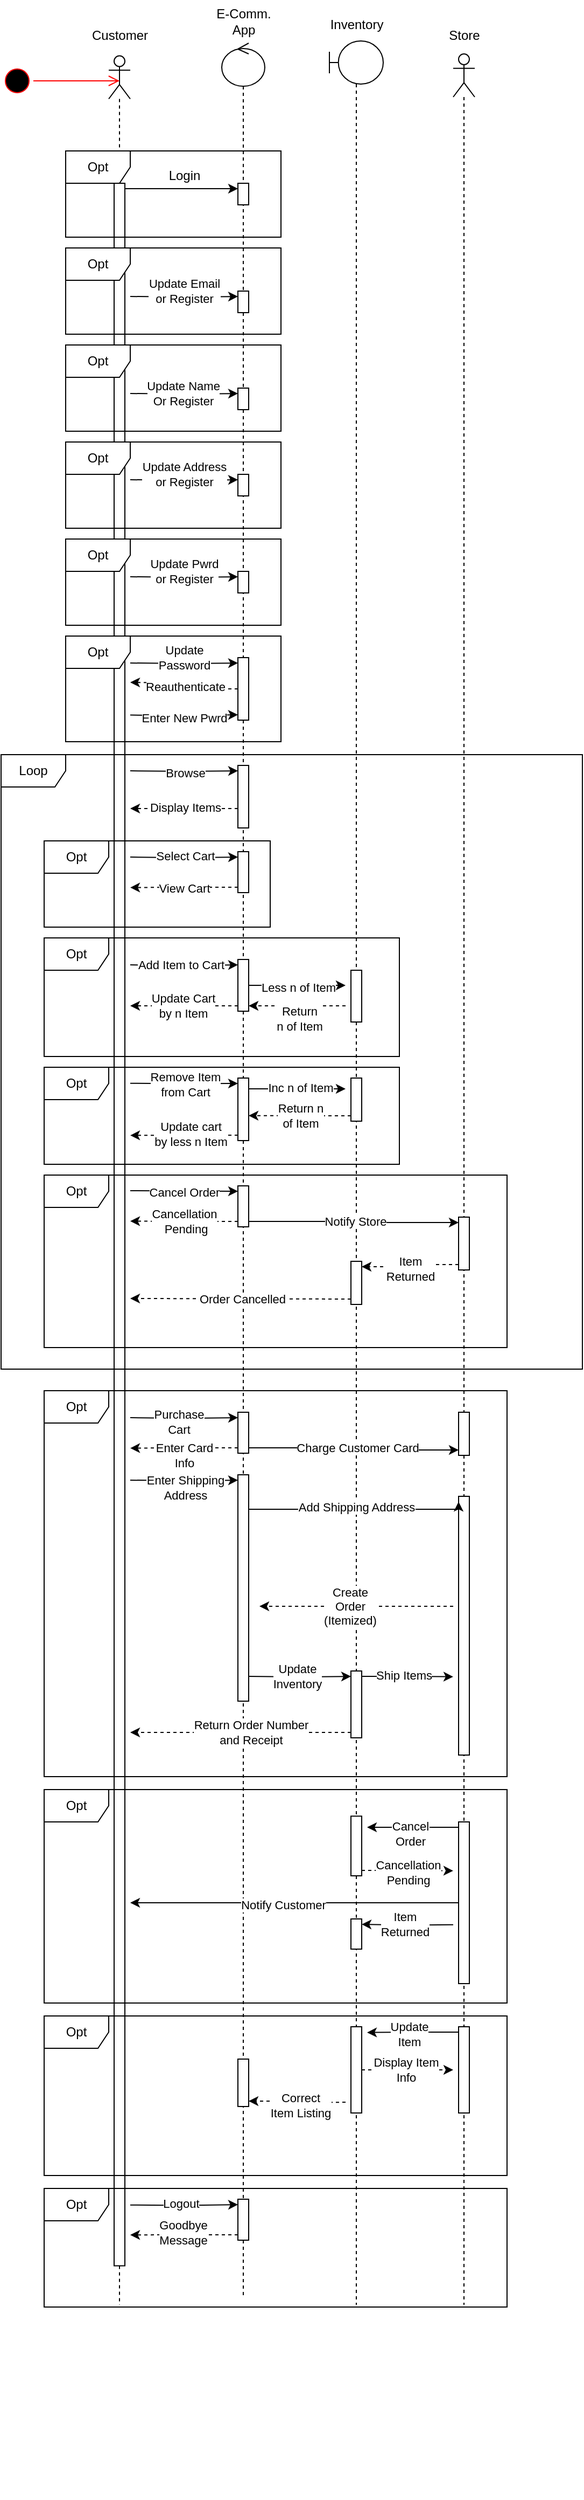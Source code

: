 <mxfile version="22.0.3" type="device">
  <diagram name="Page-1" id="2YBvvXClWsGukQMizWep">
    <mxGraphModel dx="524" dy="928" grid="1" gridSize="10" guides="1" tooltips="1" connect="1" arrows="1" fold="1" page="1" pageScale="1" pageWidth="850" pageHeight="1100" math="0" shadow="0">
      <root>
        <mxCell id="0" />
        <mxCell id="1" parent="0" />
        <mxCell id="FjPrrVGgqDNaSf-90CBb-11" value="" style="group" vertex="1" connectable="0" parent="1">
          <mxGeometry x="210" y="10" width="80" height="2310" as="geometry" />
        </mxCell>
        <mxCell id="FjPrrVGgqDNaSf-90CBb-9" value="" style="shape=umlLifeline;perimeter=lifelinePerimeter;whiteSpace=wrap;html=1;container=1;dropTarget=0;collapsible=0;recursiveResize=0;outlineConnect=0;portConstraint=eastwest;newEdgeStyle={&quot;curved&quot;:0,&quot;rounded&quot;:0};participant=umlControl;" vertex="1" parent="FjPrrVGgqDNaSf-90CBb-11">
          <mxGeometry x="15" y="40" width="40" height="2090" as="geometry" />
        </mxCell>
        <mxCell id="FjPrrVGgqDNaSf-90CBb-10" value="E-Comm.&lt;br&gt;App" style="text;html=1;align=center;verticalAlign=middle;resizable=0;points=[];autosize=1;strokeColor=none;fillColor=none;" vertex="1" parent="FjPrrVGgqDNaSf-90CBb-11">
          <mxGeometry width="70" height="40" as="geometry" />
        </mxCell>
        <mxCell id="FjPrrVGgqDNaSf-90CBb-31" value="" style="html=1;points=[[0,0,0,0,5],[0,1,0,0,-5],[1,0,0,0,5],[1,1,0,0,-5]];perimeter=orthogonalPerimeter;outlineConnect=0;targetShapes=umlLifeline;portConstraint=eastwest;newEdgeStyle={&quot;curved&quot;:0,&quot;rounded&quot;:0};" vertex="1" parent="FjPrrVGgqDNaSf-90CBb-11">
          <mxGeometry x="30" y="170" width="10" height="20" as="geometry" />
        </mxCell>
        <mxCell id="FjPrrVGgqDNaSf-90CBb-35" style="edgeStyle=orthogonalEdgeStyle;rounded=0;orthogonalLoop=1;jettySize=auto;html=1;curved=0;entryX=0;entryY=0;entryDx=0;entryDy=5;entryPerimeter=0;" edge="1" parent="FjPrrVGgqDNaSf-90CBb-11" target="FjPrrVGgqDNaSf-90CBb-33">
          <mxGeometry relative="1" as="geometry">
            <mxPoint x="-70" y="275" as="sourcePoint" />
          </mxGeometry>
        </mxCell>
        <mxCell id="FjPrrVGgqDNaSf-90CBb-36" value="Update Email &lt;br&gt;or Register" style="edgeLabel;html=1;align=center;verticalAlign=middle;resizable=0;points=[];" vertex="1" connectable="0" parent="FjPrrVGgqDNaSf-90CBb-35">
          <mxGeometry x="0.085" relative="1" as="geometry">
            <mxPoint x="-4" y="-5" as="offset" />
          </mxGeometry>
        </mxCell>
        <mxCell id="FjPrrVGgqDNaSf-90CBb-12" value="" style="group;strokeColor=none;" vertex="1" connectable="0" parent="1">
          <mxGeometry x="90" y="28" width="470" height="2300" as="geometry" />
        </mxCell>
        <mxCell id="FjPrrVGgqDNaSf-90CBb-7" value="" style="shape=umlLifeline;perimeter=lifelinePerimeter;whiteSpace=wrap;html=1;container=1;dropTarget=0;collapsible=0;recursiveResize=0;outlineConnect=0;portConstraint=eastwest;newEdgeStyle={&quot;curved&quot;:0,&quot;rounded&quot;:0};participant=umlActor;" vertex="1" parent="FjPrrVGgqDNaSf-90CBb-12">
          <mxGeometry x="30" y="33.75" width="20" height="2086.25" as="geometry" />
        </mxCell>
        <mxCell id="FjPrrVGgqDNaSf-90CBb-29" value="" style="html=1;points=[[0,0,0,0,5],[0,1,0,0,-5],[1,0,0,0,5],[1,1,0,0,-5]];perimeter=orthogonalPerimeter;outlineConnect=0;targetShapes=umlLifeline;portConstraint=eastwest;newEdgeStyle={&quot;curved&quot;:0,&quot;rounded&quot;:0};" vertex="1" parent="FjPrrVGgqDNaSf-90CBb-7">
          <mxGeometry x="5" y="118.25" width="10" height="1931.75" as="geometry" />
        </mxCell>
        <mxCell id="FjPrrVGgqDNaSf-90CBb-8" value="Customer" style="text;html=1;align=center;verticalAlign=middle;resizable=0;points=[];autosize=1;strokeColor=none;fillColor=none;" vertex="1" parent="FjPrrVGgqDNaSf-90CBb-12">
          <mxGeometry width="80" height="30" as="geometry" />
        </mxCell>
        <mxCell id="FjPrrVGgqDNaSf-90CBb-34" value="Opt" style="shape=umlFrame;whiteSpace=wrap;html=1;pointerEvents=0;" vertex="1" parent="FjPrrVGgqDNaSf-90CBb-12">
          <mxGeometry x="-10" y="212" width="200" height="80" as="geometry" />
        </mxCell>
        <mxCell id="FjPrrVGgqDNaSf-90CBb-33" value="" style="html=1;points=[[0,0,0,0,5],[0,1,0,0,-5],[1,0,0,0,5],[1,1,0,0,-5]];perimeter=orthogonalPerimeter;outlineConnect=0;targetShapes=umlLifeline;portConstraint=eastwest;newEdgeStyle={&quot;curved&quot;:0,&quot;rounded&quot;:0};" vertex="1" parent="FjPrrVGgqDNaSf-90CBb-12">
          <mxGeometry x="150" y="252" width="10" height="20" as="geometry" />
        </mxCell>
        <mxCell id="FjPrrVGgqDNaSf-90CBb-40" value="Opt" style="shape=umlFrame;whiteSpace=wrap;html=1;pointerEvents=0;" vertex="1" parent="FjPrrVGgqDNaSf-90CBb-12">
          <mxGeometry x="-10" y="302" width="200" height="80" as="geometry" />
        </mxCell>
        <mxCell id="FjPrrVGgqDNaSf-90CBb-44" style="edgeStyle=orthogonalEdgeStyle;rounded=0;orthogonalLoop=1;jettySize=auto;html=1;curved=0;exitX=0;exitY=0;exitDx=0;exitDy=5;exitPerimeter=0;entryX=0;entryY=0;entryDx=0;entryDy=5;entryPerimeter=0;" edge="1" parent="FjPrrVGgqDNaSf-90CBb-12" target="FjPrrVGgqDNaSf-90CBb-41">
          <mxGeometry relative="1" as="geometry">
            <mxPoint x="50" y="347" as="sourcePoint" />
          </mxGeometry>
        </mxCell>
        <mxCell id="FjPrrVGgqDNaSf-90CBb-45" value="Update Name&lt;br&gt;Or Register" style="edgeLabel;html=1;align=center;verticalAlign=middle;resizable=0;points=[];" vertex="1" connectable="0" parent="FjPrrVGgqDNaSf-90CBb-44">
          <mxGeometry x="-0.038" y="1" relative="1" as="geometry">
            <mxPoint as="offset" />
          </mxGeometry>
        </mxCell>
        <mxCell id="FjPrrVGgqDNaSf-90CBb-41" value="" style="html=1;points=[[0,0,0,0,5],[0,1,0,0,-5],[1,0,0,0,5],[1,1,0,0,-5]];perimeter=orthogonalPerimeter;outlineConnect=0;targetShapes=umlLifeline;portConstraint=eastwest;newEdgeStyle={&quot;curved&quot;:0,&quot;rounded&quot;:0};" vertex="1" parent="FjPrrVGgqDNaSf-90CBb-12">
          <mxGeometry x="150" y="342" width="10" height="20" as="geometry" />
        </mxCell>
        <mxCell id="FjPrrVGgqDNaSf-90CBb-46" style="edgeStyle=orthogonalEdgeStyle;rounded=0;orthogonalLoop=1;jettySize=auto;html=1;curved=0;entryX=0;entryY=0;entryDx=0;entryDy=5;entryPerimeter=0;" edge="1" parent="FjPrrVGgqDNaSf-90CBb-12" target="FjPrrVGgqDNaSf-90CBb-49">
          <mxGeometry relative="1" as="geometry">
            <mxPoint x="50" y="427" as="sourcePoint" />
          </mxGeometry>
        </mxCell>
        <mxCell id="FjPrrVGgqDNaSf-90CBb-47" value="Update Address&lt;br&gt;or Register" style="edgeLabel;html=1;align=center;verticalAlign=middle;resizable=0;points=[];" vertex="1" connectable="0" parent="FjPrrVGgqDNaSf-90CBb-46">
          <mxGeometry x="0.085" relative="1" as="geometry">
            <mxPoint x="-4" y="-5" as="offset" />
          </mxGeometry>
        </mxCell>
        <mxCell id="FjPrrVGgqDNaSf-90CBb-48" value="Opt" style="shape=umlFrame;whiteSpace=wrap;html=1;pointerEvents=0;" vertex="1" parent="FjPrrVGgqDNaSf-90CBb-12">
          <mxGeometry x="-10" y="392" width="200" height="80" as="geometry" />
        </mxCell>
        <mxCell id="FjPrrVGgqDNaSf-90CBb-49" value="" style="html=1;points=[[0,0,0,0,5],[0,1,0,0,-5],[1,0,0,0,5],[1,1,0,0,-5]];perimeter=orthogonalPerimeter;outlineConnect=0;targetShapes=umlLifeline;portConstraint=eastwest;newEdgeStyle={&quot;curved&quot;:0,&quot;rounded&quot;:0};" vertex="1" parent="FjPrrVGgqDNaSf-90CBb-12">
          <mxGeometry x="150" y="422" width="10" height="20" as="geometry" />
        </mxCell>
        <mxCell id="FjPrrVGgqDNaSf-90CBb-50" style="edgeStyle=orthogonalEdgeStyle;rounded=0;orthogonalLoop=1;jettySize=auto;html=1;curved=0;entryX=0;entryY=0;entryDx=0;entryDy=5;entryPerimeter=0;" edge="1" parent="FjPrrVGgqDNaSf-90CBb-12" target="FjPrrVGgqDNaSf-90CBb-53">
          <mxGeometry relative="1" as="geometry">
            <mxPoint x="50" y="597" as="sourcePoint" />
          </mxGeometry>
        </mxCell>
        <mxCell id="FjPrrVGgqDNaSf-90CBb-51" value="Update &lt;br&gt;Password" style="edgeLabel;html=1;align=center;verticalAlign=middle;resizable=0;points=[];" vertex="1" connectable="0" parent="FjPrrVGgqDNaSf-90CBb-50">
          <mxGeometry x="0.085" relative="1" as="geometry">
            <mxPoint x="-4" y="-5" as="offset" />
          </mxGeometry>
        </mxCell>
        <mxCell id="FjPrrVGgqDNaSf-90CBb-55" style="edgeStyle=orthogonalEdgeStyle;rounded=0;orthogonalLoop=1;jettySize=auto;html=1;curved=0;dashed=1;" edge="1" parent="FjPrrVGgqDNaSf-90CBb-12" source="FjPrrVGgqDNaSf-90CBb-53">
          <mxGeometry relative="1" as="geometry">
            <mxPoint x="50.0" y="614.966" as="targetPoint" />
          </mxGeometry>
        </mxCell>
        <mxCell id="FjPrrVGgqDNaSf-90CBb-56" value="Reauthenticate" style="edgeLabel;html=1;align=center;verticalAlign=middle;resizable=0;points=[];" vertex="1" connectable="0" parent="FjPrrVGgqDNaSf-90CBb-55">
          <mxGeometry x="-0.016" relative="1" as="geometry">
            <mxPoint as="offset" />
          </mxGeometry>
        </mxCell>
        <mxCell id="FjPrrVGgqDNaSf-90CBb-58" style="edgeStyle=orthogonalEdgeStyle;rounded=0;orthogonalLoop=1;jettySize=auto;html=1;curved=0;exitX=0;exitY=1;exitDx=0;exitDy=-5;exitPerimeter=0;entryX=0;entryY=1;entryDx=0;entryDy=-5;entryPerimeter=0;" edge="1" parent="FjPrrVGgqDNaSf-90CBb-12" target="FjPrrVGgqDNaSf-90CBb-53">
          <mxGeometry relative="1" as="geometry">
            <mxPoint x="50.0" y="645.31" as="sourcePoint" />
          </mxGeometry>
        </mxCell>
        <mxCell id="FjPrrVGgqDNaSf-90CBb-59" value="Enter New Pwrd" style="edgeLabel;html=1;align=center;verticalAlign=middle;resizable=0;points=[];" vertex="1" connectable="0" parent="FjPrrVGgqDNaSf-90CBb-58">
          <mxGeometry x="-0.01" y="-2" relative="1" as="geometry">
            <mxPoint as="offset" />
          </mxGeometry>
        </mxCell>
        <mxCell id="FjPrrVGgqDNaSf-90CBb-53" value="" style="html=1;points=[[0,0,0,0,5],[0,1,0,0,-5],[1,0,0,0,5],[1,1,0,0,-5]];perimeter=orthogonalPerimeter;outlineConnect=0;targetShapes=umlLifeline;portConstraint=eastwest;newEdgeStyle={&quot;curved&quot;:0,&quot;rounded&quot;:0};" vertex="1" parent="FjPrrVGgqDNaSf-90CBb-12">
          <mxGeometry x="150" y="592" width="10" height="58" as="geometry" />
        </mxCell>
        <mxCell id="FjPrrVGgqDNaSf-90CBb-96" value="Opt" style="shape=umlFrame;whiteSpace=wrap;html=1;pointerEvents=0;" vertex="1" parent="FjPrrVGgqDNaSf-90CBb-12">
          <mxGeometry x="-10" y="572" width="200" height="98" as="geometry" />
        </mxCell>
        <mxCell id="FjPrrVGgqDNaSf-90CBb-28" value="Opt" style="shape=umlFrame;whiteSpace=wrap;html=1;pointerEvents=0;" vertex="1" parent="FjPrrVGgqDNaSf-90CBb-12">
          <mxGeometry x="-10" y="122" width="200" height="80" as="geometry" />
        </mxCell>
        <mxCell id="FjPrrVGgqDNaSf-90CBb-97" value="" style="group" vertex="1" connectable="0" parent="FjPrrVGgqDNaSf-90CBb-12">
          <mxGeometry x="50.0" y="692" width="200.0" height="268" as="geometry" />
        </mxCell>
        <mxCell id="FjPrrVGgqDNaSf-90CBb-62" style="edgeStyle=orthogonalEdgeStyle;rounded=0;orthogonalLoop=1;jettySize=auto;html=1;curved=0;exitX=0;exitY=0;exitDx=0;exitDy=5;exitPerimeter=0;entryX=0;entryY=0;entryDx=0;entryDy=5;entryPerimeter=0;" edge="1" parent="FjPrrVGgqDNaSf-90CBb-97" target="FjPrrVGgqDNaSf-90CBb-61">
          <mxGeometry relative="1" as="geometry">
            <mxPoint y="5.034" as="sourcePoint" />
          </mxGeometry>
        </mxCell>
        <mxCell id="FjPrrVGgqDNaSf-90CBb-65" value="Browse" style="edgeLabel;html=1;align=center;verticalAlign=middle;resizable=0;points=[];" vertex="1" connectable="0" parent="FjPrrVGgqDNaSf-90CBb-62">
          <mxGeometry x="0.005" y="-2" relative="1" as="geometry">
            <mxPoint x="-2" y="1" as="offset" />
          </mxGeometry>
        </mxCell>
        <mxCell id="FjPrrVGgqDNaSf-90CBb-67" style="edgeStyle=orthogonalEdgeStyle;rounded=0;orthogonalLoop=1;jettySize=auto;html=1;curved=0;dashed=1;" edge="1" parent="FjPrrVGgqDNaSf-90CBb-97">
          <mxGeometry relative="1" as="geometry">
            <mxPoint x="5.684e-14" y="40" as="targetPoint" />
            <mxPoint x="100.0" y="40" as="sourcePoint" />
          </mxGeometry>
        </mxCell>
        <mxCell id="FjPrrVGgqDNaSf-90CBb-69" value="Display Items" style="edgeLabel;html=1;align=center;verticalAlign=middle;resizable=0;points=[];" vertex="1" connectable="0" parent="FjPrrVGgqDNaSf-90CBb-67">
          <mxGeometry x="-0.016" relative="1" as="geometry">
            <mxPoint y="-1" as="offset" />
          </mxGeometry>
        </mxCell>
        <mxCell id="FjPrrVGgqDNaSf-90CBb-61" value="" style="html=1;points=[[0,0,0,0,5],[0,1,0,0,-5],[1,0,0,0,5],[1,1,0,0,-5]];perimeter=orthogonalPerimeter;outlineConnect=0;targetShapes=umlLifeline;portConstraint=eastwest;newEdgeStyle={&quot;curved&quot;:0,&quot;rounded&quot;:0};" vertex="1" parent="FjPrrVGgqDNaSf-90CBb-97">
          <mxGeometry x="100.0" width="10" height="58" as="geometry" />
        </mxCell>
        <mxCell id="FjPrrVGgqDNaSf-90CBb-72" style="edgeStyle=orthogonalEdgeStyle;rounded=0;orthogonalLoop=1;jettySize=auto;html=1;curved=0;exitX=0;exitY=0;exitDx=0;exitDy=5;exitPerimeter=0;entryX=0;entryY=0;entryDx=0;entryDy=5;entryPerimeter=0;" edge="1" parent="FjPrrVGgqDNaSf-90CBb-97" target="FjPrrVGgqDNaSf-90CBb-71">
          <mxGeometry relative="1" as="geometry">
            <mxPoint y="185.034" as="sourcePoint" />
          </mxGeometry>
        </mxCell>
        <mxCell id="FjPrrVGgqDNaSf-90CBb-76" value="Add Item to Cart" style="edgeLabel;html=1;align=center;verticalAlign=middle;resizable=0;points=[];" vertex="1" connectable="0" parent="FjPrrVGgqDNaSf-90CBb-72">
          <mxGeometry x="-0.063" y="1" relative="1" as="geometry">
            <mxPoint as="offset" />
          </mxGeometry>
        </mxCell>
        <mxCell id="FjPrrVGgqDNaSf-90CBb-83" style="edgeStyle=orthogonalEdgeStyle;rounded=0;orthogonalLoop=1;jettySize=auto;html=1;curved=0;exitX=0;exitY=1;exitDx=0;exitDy=-5;exitPerimeter=0;dashed=1;" edge="1" parent="FjPrrVGgqDNaSf-90CBb-97" source="FjPrrVGgqDNaSf-90CBb-71">
          <mxGeometry relative="1" as="geometry">
            <mxPoint y="222.966" as="targetPoint" />
          </mxGeometry>
        </mxCell>
        <mxCell id="FjPrrVGgqDNaSf-90CBb-84" value="Update Cart&lt;br&gt;by n Item" style="edgeLabel;html=1;align=center;verticalAlign=middle;resizable=0;points=[];" vertex="1" connectable="0" parent="FjPrrVGgqDNaSf-90CBb-83">
          <mxGeometry x="0.021" y="-1" relative="1" as="geometry">
            <mxPoint as="offset" />
          </mxGeometry>
        </mxCell>
        <mxCell id="FjPrrVGgqDNaSf-90CBb-71" value="" style="html=1;points=[[0,0,0,0,5],[0,1,0,0,-5],[1,0,0,0,5],[1,1,0,0,-5]];perimeter=orthogonalPerimeter;outlineConnect=0;targetShapes=umlLifeline;portConstraint=eastwest;newEdgeStyle={&quot;curved&quot;:0,&quot;rounded&quot;:0};" vertex="1" parent="FjPrrVGgqDNaSf-90CBb-97">
          <mxGeometry x="100.0" y="180" width="10" height="48" as="geometry" />
        </mxCell>
        <mxCell id="FjPrrVGgqDNaSf-90CBb-87" style="edgeStyle=orthogonalEdgeStyle;rounded=0;orthogonalLoop=1;jettySize=auto;html=1;curved=0;exitX=0;exitY=0;exitDx=0;exitDy=5;exitPerimeter=0;entryX=0;entryY=0;entryDx=0;entryDy=5;entryPerimeter=0;" edge="1" parent="FjPrrVGgqDNaSf-90CBb-97" target="FjPrrVGgqDNaSf-90CBb-86">
          <mxGeometry relative="1" as="geometry">
            <mxPoint x="5.684e-14" y="294.833" as="sourcePoint" />
          </mxGeometry>
        </mxCell>
        <mxCell id="FjPrrVGgqDNaSf-90CBb-88" value="Remove Item&lt;br&gt;from Cart" style="edgeLabel;html=1;align=center;verticalAlign=middle;resizable=0;points=[];" vertex="1" connectable="0" parent="FjPrrVGgqDNaSf-90CBb-87">
          <mxGeometry x="0.12" y="-1" relative="1" as="geometry">
            <mxPoint x="-5" as="offset" />
          </mxGeometry>
        </mxCell>
        <mxCell id="FjPrrVGgqDNaSf-90CBb-90" style="edgeStyle=orthogonalEdgeStyle;rounded=0;orthogonalLoop=1;jettySize=auto;html=1;curved=0;" edge="1" parent="FjPrrVGgqDNaSf-90CBb-97">
          <mxGeometry relative="1" as="geometry">
            <mxPoint x="200.0" y="300" as="targetPoint" />
            <mxPoint x="110.0" y="300" as="sourcePoint" />
          </mxGeometry>
        </mxCell>
        <mxCell id="FjPrrVGgqDNaSf-90CBb-91" value="Inc n of Item" style="edgeLabel;html=1;align=center;verticalAlign=middle;resizable=0;points=[];" vertex="1" connectable="0" parent="FjPrrVGgqDNaSf-90CBb-90">
          <mxGeometry x="0.06" y="1" relative="1" as="geometry">
            <mxPoint as="offset" />
          </mxGeometry>
        </mxCell>
        <mxCell id="FjPrrVGgqDNaSf-90CBb-94" style="edgeStyle=orthogonalEdgeStyle;rounded=0;orthogonalLoop=1;jettySize=auto;html=1;curved=0;exitX=0;exitY=1;exitDx=0;exitDy=-5;exitPerimeter=0;dashed=1;" edge="1" parent="FjPrrVGgqDNaSf-90CBb-97" source="FjPrrVGgqDNaSf-90CBb-86">
          <mxGeometry relative="1" as="geometry">
            <mxPoint x="5.684e-14" y="343.167" as="targetPoint" />
          </mxGeometry>
        </mxCell>
        <mxCell id="FjPrrVGgqDNaSf-90CBb-95" value="Update cart&lt;br&gt;by less n Item" style="edgeLabel;html=1;align=center;verticalAlign=middle;resizable=0;points=[];" vertex="1" connectable="0" parent="FjPrrVGgqDNaSf-90CBb-94">
          <mxGeometry x="-0.113" y="-1" relative="1" as="geometry">
            <mxPoint as="offset" />
          </mxGeometry>
        </mxCell>
        <mxCell id="FjPrrVGgqDNaSf-90CBb-86" value="" style="html=1;points=[[0,0,0,0,5],[0,1,0,0,-5],[1,0,0,0,5],[1,1,0,0,-5]];perimeter=orthogonalPerimeter;outlineConnect=0;targetShapes=umlLifeline;portConstraint=eastwest;newEdgeStyle={&quot;curved&quot;:0,&quot;rounded&quot;:0};" vertex="1" parent="FjPrrVGgqDNaSf-90CBb-97">
          <mxGeometry x="100.0" y="290" width="10" height="58" as="geometry" />
        </mxCell>
        <mxCell id="FjPrrVGgqDNaSf-90CBb-99" style="edgeStyle=orthogonalEdgeStyle;rounded=0;orthogonalLoop=1;jettySize=auto;html=1;curved=0;entryX=0;entryY=0;entryDx=0;entryDy=5;entryPerimeter=0;" edge="1" parent="FjPrrVGgqDNaSf-90CBb-12" target="FjPrrVGgqDNaSf-90CBb-102">
          <mxGeometry relative="1" as="geometry">
            <mxPoint x="50" y="517" as="sourcePoint" />
          </mxGeometry>
        </mxCell>
        <mxCell id="FjPrrVGgqDNaSf-90CBb-100" value="Update Pwrd&lt;br&gt;or Register" style="edgeLabel;html=1;align=center;verticalAlign=middle;resizable=0;points=[];" vertex="1" connectable="0" parent="FjPrrVGgqDNaSf-90CBb-99">
          <mxGeometry x="0.085" relative="1" as="geometry">
            <mxPoint x="-4" y="-5" as="offset" />
          </mxGeometry>
        </mxCell>
        <mxCell id="FjPrrVGgqDNaSf-90CBb-101" value="Opt" style="shape=umlFrame;whiteSpace=wrap;html=1;pointerEvents=0;" vertex="1" parent="FjPrrVGgqDNaSf-90CBb-12">
          <mxGeometry x="-10" y="482" width="200" height="80" as="geometry" />
        </mxCell>
        <mxCell id="FjPrrVGgqDNaSf-90CBb-102" value="" style="html=1;points=[[0,0,0,0,5],[0,1,0,0,-5],[1,0,0,0,5],[1,1,0,0,-5]];perimeter=orthogonalPerimeter;outlineConnect=0;targetShapes=umlLifeline;portConstraint=eastwest;newEdgeStyle={&quot;curved&quot;:0,&quot;rounded&quot;:0};" vertex="1" parent="FjPrrVGgqDNaSf-90CBb-12">
          <mxGeometry x="150" y="512" width="10" height="20" as="geometry" />
        </mxCell>
        <mxCell id="FjPrrVGgqDNaSf-90CBb-105" style="edgeStyle=orthogonalEdgeStyle;rounded=0;orthogonalLoop=1;jettySize=auto;html=1;curved=0;exitX=0;exitY=0;exitDx=0;exitDy=5;exitPerimeter=0;entryX=0;entryY=0;entryDx=0;entryDy=5;entryPerimeter=0;" edge="1" parent="FjPrrVGgqDNaSf-90CBb-12" target="FjPrrVGgqDNaSf-90CBb-104">
          <mxGeometry relative="1" as="geometry">
            <mxPoint x="50" y="1086.471" as="sourcePoint" />
          </mxGeometry>
        </mxCell>
        <mxCell id="FjPrrVGgqDNaSf-90CBb-106" value="Cancel Order" style="edgeLabel;html=1;align=center;verticalAlign=middle;resizable=0;points=[];" vertex="1" connectable="0" parent="FjPrrVGgqDNaSf-90CBb-105">
          <mxGeometry x="-0.006" y="-1" relative="1" as="geometry">
            <mxPoint as="offset" />
          </mxGeometry>
        </mxCell>
        <mxCell id="FjPrrVGgqDNaSf-90CBb-110" style="edgeStyle=orthogonalEdgeStyle;rounded=0;orthogonalLoop=1;jettySize=auto;html=1;curved=0;exitX=0;exitY=1;exitDx=0;exitDy=-5;exitPerimeter=0;dashed=1;" edge="1" parent="FjPrrVGgqDNaSf-90CBb-12" source="FjPrrVGgqDNaSf-90CBb-104">
          <mxGeometry relative="1" as="geometry">
            <mxPoint x="50" y="1114.706" as="targetPoint" />
          </mxGeometry>
        </mxCell>
        <mxCell id="FjPrrVGgqDNaSf-90CBb-112" value="Cancellation&lt;br&gt;&amp;nbsp;Pending" style="edgeLabel;html=1;align=center;verticalAlign=middle;resizable=0;points=[];" vertex="1" connectable="0" parent="FjPrrVGgqDNaSf-90CBb-110">
          <mxGeometry x="0.162" y="-3" relative="1" as="geometry">
            <mxPoint x="8" y="3" as="offset" />
          </mxGeometry>
        </mxCell>
        <mxCell id="FjPrrVGgqDNaSf-90CBb-104" value="" style="html=1;points=[[0,0,0,0,5],[0,1,0,0,-5],[1,0,0,0,5],[1,1,0,0,-5]];perimeter=orthogonalPerimeter;outlineConnect=0;targetShapes=umlLifeline;portConstraint=eastwest;newEdgeStyle={&quot;curved&quot;:0,&quot;rounded&quot;:0};" vertex="1" parent="FjPrrVGgqDNaSf-90CBb-12">
          <mxGeometry x="150" y="1082" width="10" height="38" as="geometry" />
        </mxCell>
        <mxCell id="FjPrrVGgqDNaSf-90CBb-121" style="edgeStyle=orthogonalEdgeStyle;rounded=0;orthogonalLoop=1;jettySize=auto;html=1;curved=0;exitX=0;exitY=0;exitDx=0;exitDy=5;exitPerimeter=0;entryX=0;entryY=0;entryDx=0;entryDy=5;entryPerimeter=0;" edge="1" parent="FjPrrVGgqDNaSf-90CBb-12" target="FjPrrVGgqDNaSf-90CBb-120">
          <mxGeometry relative="1" as="geometry">
            <mxPoint x="50" y="777.059" as="sourcePoint" />
          </mxGeometry>
        </mxCell>
        <mxCell id="FjPrrVGgqDNaSf-90CBb-122" value="Select Cart" style="edgeLabel;html=1;align=center;verticalAlign=middle;resizable=0;points=[];" vertex="1" connectable="0" parent="FjPrrVGgqDNaSf-90CBb-121">
          <mxGeometry x="0.016" y="1" relative="1" as="geometry">
            <mxPoint as="offset" />
          </mxGeometry>
        </mxCell>
        <mxCell id="FjPrrVGgqDNaSf-90CBb-123" style="edgeStyle=orthogonalEdgeStyle;rounded=0;orthogonalLoop=1;jettySize=auto;html=1;curved=0;exitX=0;exitY=1;exitDx=0;exitDy=-5;exitPerimeter=0;dashed=1;" edge="1" parent="FjPrrVGgqDNaSf-90CBb-12" source="FjPrrVGgqDNaSf-90CBb-120">
          <mxGeometry relative="1" as="geometry">
            <mxPoint x="50" y="805.294" as="targetPoint" />
          </mxGeometry>
        </mxCell>
        <mxCell id="FjPrrVGgqDNaSf-90CBb-124" value="View Cart" style="edgeLabel;html=1;align=center;verticalAlign=middle;resizable=0;points=[];" vertex="1" connectable="0" parent="FjPrrVGgqDNaSf-90CBb-123">
          <mxGeometry x="0.013" relative="1" as="geometry">
            <mxPoint as="offset" />
          </mxGeometry>
        </mxCell>
        <mxCell id="FjPrrVGgqDNaSf-90CBb-120" value="" style="html=1;points=[[0,0,0,0,5],[0,1,0,0,-5],[1,0,0,0,5],[1,1,0,0,-5]];perimeter=orthogonalPerimeter;outlineConnect=0;targetShapes=umlLifeline;portConstraint=eastwest;newEdgeStyle={&quot;curved&quot;:0,&quot;rounded&quot;:0};" vertex="1" parent="FjPrrVGgqDNaSf-90CBb-12">
          <mxGeometry x="150" y="772" width="10" height="38" as="geometry" />
        </mxCell>
        <mxCell id="FjPrrVGgqDNaSf-90CBb-125" value="Opt" style="shape=umlFrame;whiteSpace=wrap;html=1;pointerEvents=0;" vertex="1" parent="FjPrrVGgqDNaSf-90CBb-12">
          <mxGeometry x="-30" y="1272" width="430" height="358" as="geometry" />
        </mxCell>
        <mxCell id="FjPrrVGgqDNaSf-90CBb-127" style="edgeStyle=orthogonalEdgeStyle;rounded=0;orthogonalLoop=1;jettySize=auto;html=1;curved=0;exitX=0;exitY=0;exitDx=0;exitDy=5;exitPerimeter=0;entryX=0;entryY=0;entryDx=0;entryDy=5;entryPerimeter=0;" edge="1" parent="FjPrrVGgqDNaSf-90CBb-12" target="FjPrrVGgqDNaSf-90CBb-126">
          <mxGeometry relative="1" as="geometry">
            <mxPoint x="50" y="1297.059" as="sourcePoint" />
          </mxGeometry>
        </mxCell>
        <mxCell id="FjPrrVGgqDNaSf-90CBb-128" value="Purchase&lt;br&gt;Cart" style="edgeLabel;html=1;align=center;verticalAlign=middle;resizable=0;points=[];" vertex="1" connectable="0" parent="FjPrrVGgqDNaSf-90CBb-127">
          <mxGeometry x="-0.104" y="-3" relative="1" as="geometry">
            <mxPoint as="offset" />
          </mxGeometry>
        </mxCell>
        <mxCell id="FjPrrVGgqDNaSf-90CBb-129" style="edgeStyle=orthogonalEdgeStyle;rounded=0;orthogonalLoop=1;jettySize=auto;html=1;curved=0;exitX=0;exitY=1;exitDx=0;exitDy=-5;exitPerimeter=0;dashed=1;" edge="1" parent="FjPrrVGgqDNaSf-90CBb-12" source="FjPrrVGgqDNaSf-90CBb-126">
          <mxGeometry relative="1" as="geometry">
            <mxPoint x="50" y="1325.294" as="targetPoint" />
          </mxGeometry>
        </mxCell>
        <mxCell id="FjPrrVGgqDNaSf-90CBb-130" value="Enter Card&lt;br&gt;Info" style="edgeLabel;html=1;align=center;verticalAlign=middle;resizable=0;points=[];" vertex="1" connectable="0" parent="FjPrrVGgqDNaSf-90CBb-129">
          <mxGeometry x="0.013" y="1" relative="1" as="geometry">
            <mxPoint y="5" as="offset" />
          </mxGeometry>
        </mxCell>
        <mxCell id="FjPrrVGgqDNaSf-90CBb-126" value="" style="html=1;points=[[0,0,0,0,5],[0,1,0,0,-5],[1,0,0,0,5],[1,1,0,0,-5]];perimeter=orthogonalPerimeter;outlineConnect=0;targetShapes=umlLifeline;portConstraint=eastwest;newEdgeStyle={&quot;curved&quot;:0,&quot;rounded&quot;:0};" vertex="1" parent="FjPrrVGgqDNaSf-90CBb-12">
          <mxGeometry x="150" y="1292" width="10" height="38" as="geometry" />
        </mxCell>
        <mxCell id="FjPrrVGgqDNaSf-90CBb-145" style="edgeStyle=orthogonalEdgeStyle;rounded=0;orthogonalLoop=1;jettySize=auto;html=1;curved=0;exitX=0;exitY=0;exitDx=0;exitDy=5;exitPerimeter=0;entryX=0;entryY=0;entryDx=0;entryDy=5;entryPerimeter=0;" edge="1" parent="FjPrrVGgqDNaSf-90CBb-12" target="FjPrrVGgqDNaSf-90CBb-143">
          <mxGeometry relative="1" as="geometry">
            <mxPoint x="50" y="1355" as="sourcePoint" />
          </mxGeometry>
        </mxCell>
        <mxCell id="FjPrrVGgqDNaSf-90CBb-147" value="Enter Shipping&lt;br&gt;Address" style="edgeLabel;html=1;align=center;verticalAlign=middle;resizable=0;points=[];" vertex="1" connectable="0" parent="FjPrrVGgqDNaSf-90CBb-145">
          <mxGeometry x="0.015" y="1" relative="1" as="geometry">
            <mxPoint y="8" as="offset" />
          </mxGeometry>
        </mxCell>
        <mxCell id="FjPrrVGgqDNaSf-90CBb-143" value="" style="html=1;points=[[0,0,0,0,5],[0,1,0,0,-5],[1,0,0,0,5],[1,1,0,0,-5]];perimeter=orthogonalPerimeter;outlineConnect=0;targetShapes=umlLifeline;portConstraint=eastwest;newEdgeStyle={&quot;curved&quot;:0,&quot;rounded&quot;:0};" vertex="1" parent="FjPrrVGgqDNaSf-90CBb-12">
          <mxGeometry x="150" y="1350" width="10" height="210" as="geometry" />
        </mxCell>
        <mxCell id="FjPrrVGgqDNaSf-90CBb-157" value="Opt" style="shape=umlFrame;whiteSpace=wrap;html=1;pointerEvents=0;" vertex="1" parent="FjPrrVGgqDNaSf-90CBb-12">
          <mxGeometry x="-30" y="1642" width="430" height="198" as="geometry" />
        </mxCell>
        <mxCell id="FjPrrVGgqDNaSf-90CBb-171" value="Opt" style="shape=umlFrame;whiteSpace=wrap;html=1;pointerEvents=0;" vertex="1" parent="FjPrrVGgqDNaSf-90CBb-12">
          <mxGeometry x="-30" y="1852" width="430" height="148" as="geometry" />
        </mxCell>
        <mxCell id="FjPrrVGgqDNaSf-90CBb-179" style="edgeStyle=orthogonalEdgeStyle;rounded=0;orthogonalLoop=1;jettySize=auto;html=1;curved=0;entryX=1;entryY=1;entryDx=0;entryDy=-5;entryPerimeter=0;dashed=1;" edge="1" parent="FjPrrVGgqDNaSf-90CBb-12" target="FjPrrVGgqDNaSf-90CBb-178">
          <mxGeometry relative="1" as="geometry">
            <mxPoint x="250" y="1932" as="sourcePoint" />
          </mxGeometry>
        </mxCell>
        <mxCell id="FjPrrVGgqDNaSf-90CBb-181" value="Correct&lt;br&gt;Item Listing" style="edgeLabel;html=1;align=center;verticalAlign=middle;resizable=0;points=[];" vertex="1" connectable="0" parent="FjPrrVGgqDNaSf-90CBb-179">
          <mxGeometry x="-0.079" y="2" relative="1" as="geometry">
            <mxPoint as="offset" />
          </mxGeometry>
        </mxCell>
        <mxCell id="FjPrrVGgqDNaSf-90CBb-178" value="" style="html=1;points=[[0,0,0,0,5],[0,1,0,0,-5],[1,0,0,0,5],[1,1,0,0,-5]];perimeter=orthogonalPerimeter;outlineConnect=0;targetShapes=umlLifeline;portConstraint=eastwest;newEdgeStyle={&quot;curved&quot;:0,&quot;rounded&quot;:0};" vertex="1" parent="FjPrrVGgqDNaSf-90CBb-12">
          <mxGeometry x="150" y="1892" width="10" height="44" as="geometry" />
        </mxCell>
        <mxCell id="FjPrrVGgqDNaSf-90CBb-187" style="edgeStyle=orthogonalEdgeStyle;rounded=0;orthogonalLoop=1;jettySize=auto;html=1;curved=0;exitX=0;exitY=0;exitDx=0;exitDy=5;exitPerimeter=0;entryX=0;entryY=0;entryDx=0;entryDy=5;entryPerimeter=0;" edge="1" parent="FjPrrVGgqDNaSf-90CBb-12" target="FjPrrVGgqDNaSf-90CBb-186">
          <mxGeometry relative="1" as="geometry">
            <mxPoint x="50" y="2027.333" as="sourcePoint" />
          </mxGeometry>
        </mxCell>
        <mxCell id="FjPrrVGgqDNaSf-90CBb-188" value="Logout" style="edgeLabel;html=1;align=center;verticalAlign=middle;resizable=0;points=[];" vertex="1" connectable="0" parent="FjPrrVGgqDNaSf-90CBb-187">
          <mxGeometry x="-0.065" y="2" relative="1" as="geometry">
            <mxPoint as="offset" />
          </mxGeometry>
        </mxCell>
        <mxCell id="FjPrrVGgqDNaSf-90CBb-189" style="edgeStyle=orthogonalEdgeStyle;rounded=0;orthogonalLoop=1;jettySize=auto;html=1;curved=0;exitX=0;exitY=1;exitDx=0;exitDy=-5;exitPerimeter=0;dashed=1;" edge="1" parent="FjPrrVGgqDNaSf-90CBb-12" source="FjPrrVGgqDNaSf-90CBb-186">
          <mxGeometry relative="1" as="geometry">
            <mxPoint x="50" y="2055.111" as="targetPoint" />
          </mxGeometry>
        </mxCell>
        <mxCell id="FjPrrVGgqDNaSf-90CBb-190" value="Goodbye&lt;br&gt;Message" style="edgeLabel;html=1;align=center;verticalAlign=middle;resizable=0;points=[];" vertex="1" connectable="0" parent="FjPrrVGgqDNaSf-90CBb-189">
          <mxGeometry x="0.03" y="-3" relative="1" as="geometry">
            <mxPoint as="offset" />
          </mxGeometry>
        </mxCell>
        <mxCell id="FjPrrVGgqDNaSf-90CBb-186" value="" style="html=1;points=[[0,0,0,0,5],[0,1,0,0,-5],[1,0,0,0,5],[1,1,0,0,-5]];perimeter=orthogonalPerimeter;outlineConnect=0;targetShapes=umlLifeline;portConstraint=eastwest;newEdgeStyle={&quot;curved&quot;:0,&quot;rounded&quot;:0};" vertex="1" parent="FjPrrVGgqDNaSf-90CBb-12">
          <mxGeometry x="150" y="2022" width="10" height="38" as="geometry" />
        </mxCell>
        <mxCell id="FjPrrVGgqDNaSf-90CBb-19" value="" style="group" vertex="1" connectable="0" parent="1">
          <mxGeometry x="310" y="18" width="80" height="2300" as="geometry" />
        </mxCell>
        <mxCell id="FjPrrVGgqDNaSf-90CBb-17" value="" style="shape=umlLifeline;perimeter=lifelinePerimeter;whiteSpace=wrap;html=1;container=1;dropTarget=0;collapsible=0;recursiveResize=0;outlineConnect=0;portConstraint=eastwest;newEdgeStyle={&quot;curved&quot;:0,&quot;rounded&quot;:0};participant=umlBoundary;" vertex="1" parent="FjPrrVGgqDNaSf-90CBb-19">
          <mxGeometry x="15" y="30" width="50" height="2100" as="geometry" />
        </mxCell>
        <mxCell id="FjPrrVGgqDNaSf-90CBb-81" style="edgeStyle=orthogonalEdgeStyle;rounded=0;orthogonalLoop=1;jettySize=auto;html=1;curved=0;dashed=1;" edge="1" parent="FjPrrVGgqDNaSf-90CBb-17">
          <mxGeometry relative="1" as="geometry">
            <mxPoint x="-75" y="894.966" as="targetPoint" />
            <mxPoint x="15" y="895" as="sourcePoint" />
          </mxGeometry>
        </mxCell>
        <mxCell id="FjPrrVGgqDNaSf-90CBb-82" value="Return &lt;br&gt;n of Item" style="edgeLabel;html=1;align=center;verticalAlign=middle;resizable=0;points=[];" vertex="1" connectable="0" parent="FjPrrVGgqDNaSf-90CBb-81">
          <mxGeometry x="-0.033" y="1" relative="1" as="geometry">
            <mxPoint y="11" as="offset" />
          </mxGeometry>
        </mxCell>
        <mxCell id="FjPrrVGgqDNaSf-90CBb-18" value="Inventory" style="text;html=1;align=center;verticalAlign=middle;resizable=0;points=[];autosize=1;strokeColor=none;fillColor=none;container=1;" vertex="1" parent="FjPrrVGgqDNaSf-90CBb-19">
          <mxGeometry x="5" width="70" height="30" as="geometry" />
        </mxCell>
        <mxCell id="FjPrrVGgqDNaSf-90CBb-77" value="" style="html=1;points=[[0,0,0,0,5],[0,1,0,0,-5],[1,0,0,0,5],[1,1,0,0,-5]];perimeter=orthogonalPerimeter;outlineConnect=0;targetShapes=umlLifeline;portConstraint=eastwest;newEdgeStyle={&quot;curved&quot;:0,&quot;rounded&quot;:0};" vertex="1" parent="FjPrrVGgqDNaSf-90CBb-19">
          <mxGeometry x="35" y="892" width="10" height="48" as="geometry" />
        </mxCell>
        <mxCell id="FjPrrVGgqDNaSf-90CBb-92" style="edgeStyle=orthogonalEdgeStyle;rounded=0;orthogonalLoop=1;jettySize=auto;html=1;curved=0;exitX=0;exitY=1;exitDx=0;exitDy=-5;exitPerimeter=0;dashed=1;" edge="1" parent="FjPrrVGgqDNaSf-90CBb-19" source="FjPrrVGgqDNaSf-90CBb-89">
          <mxGeometry relative="1" as="geometry">
            <mxPoint x="-60" y="1026.833" as="targetPoint" />
          </mxGeometry>
        </mxCell>
        <mxCell id="FjPrrVGgqDNaSf-90CBb-93" value="Return n&lt;br&gt;of Item" style="edgeLabel;html=1;align=center;verticalAlign=middle;resizable=0;points=[];" vertex="1" connectable="0" parent="FjPrrVGgqDNaSf-90CBb-92">
          <mxGeometry x="-0.014" relative="1" as="geometry">
            <mxPoint as="offset" />
          </mxGeometry>
        </mxCell>
        <mxCell id="FjPrrVGgqDNaSf-90CBb-89" value="" style="html=1;points=[[0,0,0,0,5],[0,1,0,0,-5],[1,0,0,0,5],[1,1,0,0,-5]];perimeter=orthogonalPerimeter;outlineConnect=0;targetShapes=umlLifeline;portConstraint=eastwest;newEdgeStyle={&quot;curved&quot;:0,&quot;rounded&quot;:0};" vertex="1" parent="FjPrrVGgqDNaSf-90CBb-19">
          <mxGeometry x="35" y="992" width="10" height="40" as="geometry" />
        </mxCell>
        <mxCell id="FjPrrVGgqDNaSf-90CBb-117" style="edgeStyle=orthogonalEdgeStyle;rounded=0;orthogonalLoop=1;jettySize=auto;html=1;curved=0;exitX=0;exitY=1;exitDx=0;exitDy=-5;exitPerimeter=0;dashed=1;" edge="1" parent="FjPrrVGgqDNaSf-90CBb-19" source="FjPrrVGgqDNaSf-90CBb-113">
          <mxGeometry relative="1" as="geometry">
            <mxPoint x="-170" y="1196.471" as="targetPoint" />
          </mxGeometry>
        </mxCell>
        <mxCell id="FjPrrVGgqDNaSf-90CBb-118" value="Order Cancelled" style="edgeLabel;html=1;align=center;verticalAlign=middle;resizable=0;points=[];" vertex="1" connectable="0" parent="FjPrrVGgqDNaSf-90CBb-117">
          <mxGeometry x="-0.013" relative="1" as="geometry">
            <mxPoint as="offset" />
          </mxGeometry>
        </mxCell>
        <mxCell id="FjPrrVGgqDNaSf-90CBb-113" value="" style="html=1;points=[[0,0,0,0,5],[0,1,0,0,-5],[1,0,0,0,5],[1,1,0,0,-5]];perimeter=orthogonalPerimeter;outlineConnect=0;targetShapes=umlLifeline;portConstraint=eastwest;newEdgeStyle={&quot;curved&quot;:0,&quot;rounded&quot;:0};" vertex="1" parent="FjPrrVGgqDNaSf-90CBb-19">
          <mxGeometry x="35" y="1162" width="10" height="40" as="geometry" />
        </mxCell>
        <mxCell id="FjPrrVGgqDNaSf-90CBb-138" style="edgeStyle=orthogonalEdgeStyle;rounded=0;orthogonalLoop=1;jettySize=auto;html=1;curved=0;exitX=0;exitY=1;exitDx=0;exitDy=-5;exitPerimeter=0;dashed=1;" edge="1" parent="FjPrrVGgqDNaSf-90CBb-19" source="FjPrrVGgqDNaSf-90CBb-135">
          <mxGeometry relative="1" as="geometry">
            <mxPoint x="-170" y="1599" as="targetPoint" />
          </mxGeometry>
        </mxCell>
        <mxCell id="FjPrrVGgqDNaSf-90CBb-140" value="Return Order Number&lt;br&gt;and Receipt" style="edgeLabel;html=1;align=center;verticalAlign=middle;resizable=0;points=[];" vertex="1" connectable="0" parent="FjPrrVGgqDNaSf-90CBb-138">
          <mxGeometry x="-0.096" relative="1" as="geometry">
            <mxPoint as="offset" />
          </mxGeometry>
        </mxCell>
        <mxCell id="FjPrrVGgqDNaSf-90CBb-150" style="edgeStyle=orthogonalEdgeStyle;rounded=0;orthogonalLoop=1;jettySize=auto;html=1;curved=0;exitX=0;exitY=0;exitDx=0;exitDy=5;exitPerimeter=0;entryX=0;entryY=0;entryDx=0;entryDy=5;entryPerimeter=0;" edge="1" parent="FjPrrVGgqDNaSf-90CBb-19" target="FjPrrVGgqDNaSf-90CBb-135">
          <mxGeometry relative="1" as="geometry">
            <mxPoint x="-60" y="1547" as="sourcePoint" />
          </mxGeometry>
        </mxCell>
        <mxCell id="FjPrrVGgqDNaSf-90CBb-151" value="Update &lt;br&gt;Inventory" style="edgeLabel;html=1;align=center;verticalAlign=middle;resizable=0;points=[];" vertex="1" connectable="0" parent="FjPrrVGgqDNaSf-90CBb-150">
          <mxGeometry x="-0.058" y="1" relative="1" as="geometry">
            <mxPoint as="offset" />
          </mxGeometry>
        </mxCell>
        <mxCell id="FjPrrVGgqDNaSf-90CBb-172" style="edgeStyle=orthogonalEdgeStyle;rounded=0;orthogonalLoop=1;jettySize=auto;html=1;curved=0;exitX=1;exitY=0;exitDx=0;exitDy=5;exitPerimeter=0;" edge="1" parent="FjPrrVGgqDNaSf-90CBb-19" source="FjPrrVGgqDNaSf-90CBb-135">
          <mxGeometry relative="1" as="geometry">
            <mxPoint x="130" y="1547.333" as="targetPoint" />
          </mxGeometry>
        </mxCell>
        <mxCell id="FjPrrVGgqDNaSf-90CBb-173" value="Ship Items" style="edgeLabel;html=1;align=center;verticalAlign=middle;resizable=0;points=[];" vertex="1" connectable="0" parent="FjPrrVGgqDNaSf-90CBb-172">
          <mxGeometry x="-0.096" y="1" relative="1" as="geometry">
            <mxPoint as="offset" />
          </mxGeometry>
        </mxCell>
        <mxCell id="FjPrrVGgqDNaSf-90CBb-135" value="" style="html=1;points=[[0,0,0,0,5],[0,1,0,0,-5],[1,0,0,0,5],[1,1,0,0,-5]];perimeter=orthogonalPerimeter;outlineConnect=0;targetShapes=umlLifeline;portConstraint=eastwest;newEdgeStyle={&quot;curved&quot;:0,&quot;rounded&quot;:0};" vertex="1" parent="FjPrrVGgqDNaSf-90CBb-19">
          <mxGeometry x="35" y="1542" width="10" height="62" as="geometry" />
        </mxCell>
        <mxCell id="FjPrrVGgqDNaSf-90CBb-164" style="edgeStyle=orthogonalEdgeStyle;rounded=0;orthogonalLoop=1;jettySize=auto;html=1;curved=0;exitX=1;exitY=1;exitDx=0;exitDy=-5;exitPerimeter=0;dashed=1;" edge="1" parent="FjPrrVGgqDNaSf-90CBb-19" source="FjPrrVGgqDNaSf-90CBb-160">
          <mxGeometry relative="1" as="geometry">
            <mxPoint x="130" y="1727.333" as="targetPoint" />
          </mxGeometry>
        </mxCell>
        <mxCell id="FjPrrVGgqDNaSf-90CBb-165" value="Cancellation&lt;br&gt;Pending" style="edgeLabel;html=1;align=center;verticalAlign=middle;resizable=0;points=[];" vertex="1" connectable="0" parent="FjPrrVGgqDNaSf-90CBb-164">
          <mxGeometry x="0.01" y="-1" relative="1" as="geometry">
            <mxPoint as="offset" />
          </mxGeometry>
        </mxCell>
        <mxCell id="FjPrrVGgqDNaSf-90CBb-160" value="" style="html=1;points=[[0,0,0,0,5],[0,1,0,0,-5],[1,0,0,0,5],[1,1,0,0,-5]];perimeter=orthogonalPerimeter;outlineConnect=0;targetShapes=umlLifeline;portConstraint=eastwest;newEdgeStyle={&quot;curved&quot;:0,&quot;rounded&quot;:0};" vertex="1" parent="FjPrrVGgqDNaSf-90CBb-19">
          <mxGeometry x="35" y="1676.67" width="10" height="55.33" as="geometry" />
        </mxCell>
        <mxCell id="FjPrrVGgqDNaSf-90CBb-169" style="edgeStyle=orthogonalEdgeStyle;rounded=0;orthogonalLoop=1;jettySize=auto;html=1;curved=0;exitX=1;exitY=0;exitDx=0;exitDy=5;exitPerimeter=0;entryX=1;entryY=0;entryDx=0;entryDy=5;entryPerimeter=0;" edge="1" parent="FjPrrVGgqDNaSf-90CBb-19" target="FjPrrVGgqDNaSf-90CBb-168">
          <mxGeometry relative="1" as="geometry">
            <mxPoint x="130" y="1777.333" as="sourcePoint" />
          </mxGeometry>
        </mxCell>
        <mxCell id="FjPrrVGgqDNaSf-90CBb-170" value="Item&lt;br&gt;Returned" style="edgeLabel;html=1;align=center;verticalAlign=middle;resizable=0;points=[];" vertex="1" connectable="0" parent="FjPrrVGgqDNaSf-90CBb-169">
          <mxGeometry x="0.078" relative="1" as="geometry">
            <mxPoint as="offset" />
          </mxGeometry>
        </mxCell>
        <mxCell id="FjPrrVGgqDNaSf-90CBb-168" value="" style="html=1;points=[[0,0,0,0,5],[0,1,0,0,-5],[1,0,0,0,5],[1,1,0,0,-5]];perimeter=orthogonalPerimeter;outlineConnect=0;targetShapes=umlLifeline;portConstraint=eastwest;newEdgeStyle={&quot;curved&quot;:0,&quot;rounded&quot;:0};" vertex="1" parent="FjPrrVGgqDNaSf-90CBb-19">
          <mxGeometry x="35" y="1772" width="10" height="28" as="geometry" />
        </mxCell>
        <mxCell id="FjPrrVGgqDNaSf-90CBb-182" style="edgeStyle=orthogonalEdgeStyle;rounded=0;orthogonalLoop=1;jettySize=auto;html=1;curved=0;dashed=1;" edge="1" parent="FjPrrVGgqDNaSf-90CBb-19" source="FjPrrVGgqDNaSf-90CBb-175">
          <mxGeometry relative="1" as="geometry">
            <mxPoint x="130" y="1912" as="targetPoint" />
          </mxGeometry>
        </mxCell>
        <mxCell id="FjPrrVGgqDNaSf-90CBb-183" value="Display Item&lt;br&gt;Info" style="edgeLabel;html=1;align=center;verticalAlign=middle;resizable=0;points=[];" vertex="1" connectable="0" parent="FjPrrVGgqDNaSf-90CBb-182">
          <mxGeometry x="-0.044" relative="1" as="geometry">
            <mxPoint as="offset" />
          </mxGeometry>
        </mxCell>
        <mxCell id="FjPrrVGgqDNaSf-90CBb-175" value="" style="html=1;points=[[0,0,0,0,5],[0,1,0,0,-5],[1,0,0,0,5],[1,1,0,0,-5]];perimeter=orthogonalPerimeter;outlineConnect=0;targetShapes=umlLifeline;portConstraint=eastwest;newEdgeStyle={&quot;curved&quot;:0,&quot;rounded&quot;:0};" vertex="1" parent="FjPrrVGgqDNaSf-90CBb-19">
          <mxGeometry x="35" y="1872" width="10" height="80" as="geometry" />
        </mxCell>
        <mxCell id="FjPrrVGgqDNaSf-90CBb-23" value="" style="group" vertex="1" connectable="0" parent="1">
          <mxGeometry x="425" y="28" width="50" height="2290" as="geometry" />
        </mxCell>
        <mxCell id="FjPrrVGgqDNaSf-90CBb-21" value="" style="shape=umlLifeline;perimeter=lifelinePerimeter;whiteSpace=wrap;html=1;container=1;dropTarget=0;collapsible=0;recursiveResize=0;outlineConnect=0;portConstraint=eastwest;newEdgeStyle={&quot;curved&quot;:0,&quot;rounded&quot;:0};participant=umlActor;" vertex="1" parent="FjPrrVGgqDNaSf-90CBb-23">
          <mxGeometry x="15" y="32" width="20" height="2088" as="geometry" />
        </mxCell>
        <mxCell id="FjPrrVGgqDNaSf-90CBb-158" value="" style="html=1;points=[[0,0,0,0,5],[0,1,0,0,-5],[1,0,0,0,5],[1,1,0,0,-5]];perimeter=orthogonalPerimeter;outlineConnect=0;targetShapes=umlLifeline;portConstraint=eastwest;newEdgeStyle={&quot;curved&quot;:0,&quot;rounded&quot;:0};" vertex="1" parent="FjPrrVGgqDNaSf-90CBb-21">
          <mxGeometry x="5" y="1640" width="10" height="150" as="geometry" />
        </mxCell>
        <mxCell id="FjPrrVGgqDNaSf-90CBb-176" style="edgeStyle=orthogonalEdgeStyle;rounded=0;orthogonalLoop=1;jettySize=auto;html=1;curved=0;exitX=0;exitY=0;exitDx=0;exitDy=5;exitPerimeter=0;" edge="1" parent="FjPrrVGgqDNaSf-90CBb-21" source="FjPrrVGgqDNaSf-90CBb-174">
          <mxGeometry relative="1" as="geometry">
            <mxPoint x="-80" y="1835.333" as="targetPoint" />
          </mxGeometry>
        </mxCell>
        <mxCell id="FjPrrVGgqDNaSf-90CBb-177" value="Update&lt;br&gt;Item" style="edgeLabel;html=1;align=center;verticalAlign=middle;resizable=0;points=[];" vertex="1" connectable="0" parent="FjPrrVGgqDNaSf-90CBb-176">
          <mxGeometry x="0.109" y="1" relative="1" as="geometry">
            <mxPoint as="offset" />
          </mxGeometry>
        </mxCell>
        <mxCell id="FjPrrVGgqDNaSf-90CBb-174" value="" style="html=1;points=[[0,0,0,0,5],[0,1,0,0,-5],[1,0,0,0,5],[1,1,0,0,-5]];perimeter=orthogonalPerimeter;outlineConnect=0;targetShapes=umlLifeline;portConstraint=eastwest;newEdgeStyle={&quot;curved&quot;:0,&quot;rounded&quot;:0};" vertex="1" parent="FjPrrVGgqDNaSf-90CBb-21">
          <mxGeometry x="5" y="1830" width="10" height="80" as="geometry" />
        </mxCell>
        <mxCell id="FjPrrVGgqDNaSf-90CBb-22" value="Store" style="text;html=1;align=center;verticalAlign=middle;resizable=0;points=[];autosize=1;strokeColor=none;fillColor=none;" vertex="1" parent="FjPrrVGgqDNaSf-90CBb-23">
          <mxGeometry width="50" height="30" as="geometry" />
        </mxCell>
        <mxCell id="FjPrrVGgqDNaSf-90CBb-107" value="" style="html=1;points=[[0,0,0,0,5],[0,1,0,0,-5],[1,0,0,0,5],[1,1,0,0,-5]];perimeter=orthogonalPerimeter;outlineConnect=0;targetShapes=umlLifeline;portConstraint=eastwest;newEdgeStyle={&quot;curved&quot;:0,&quot;rounded&quot;:0};" vertex="1" parent="FjPrrVGgqDNaSf-90CBb-23">
          <mxGeometry x="20" y="1111" width="10" height="49" as="geometry" />
        </mxCell>
        <mxCell id="FjPrrVGgqDNaSf-90CBb-131" value="" style="html=1;points=[[0,0,0,0,5],[0,1,0,0,-5],[1,0,0,0,5],[1,1,0,0,-5]];perimeter=orthogonalPerimeter;outlineConnect=0;targetShapes=umlLifeline;portConstraint=eastwest;newEdgeStyle={&quot;curved&quot;:0,&quot;rounded&quot;:0};" vertex="1" parent="FjPrrVGgqDNaSf-90CBb-23">
          <mxGeometry x="20" y="1370" width="10" height="240" as="geometry" />
        </mxCell>
        <mxCell id="FjPrrVGgqDNaSf-90CBb-153" value="" style="html=1;points=[[0,0,0,0,5],[0,1,0,0,-5],[1,0,0,0,5],[1,1,0,0,-5]];perimeter=orthogonalPerimeter;outlineConnect=0;targetShapes=umlLifeline;portConstraint=eastwest;newEdgeStyle={&quot;curved&quot;:0,&quot;rounded&quot;:0};" vertex="1" parent="FjPrrVGgqDNaSf-90CBb-23">
          <mxGeometry x="20" y="1292" width="10" height="40" as="geometry" />
        </mxCell>
        <mxCell id="FjPrrVGgqDNaSf-90CBb-24" value="" style="ellipse;html=1;shape=startState;fillColor=#000000;strokeColor=#ff0000;" vertex="1" parent="1">
          <mxGeometry x="20" y="70" width="30" height="30" as="geometry" />
        </mxCell>
        <mxCell id="FjPrrVGgqDNaSf-90CBb-25" value="" style="edgeStyle=orthogonalEdgeStyle;html=1;verticalAlign=bottom;endArrow=open;endSize=8;strokeColor=#ff0000;rounded=0;" edge="1" source="FjPrrVGgqDNaSf-90CBb-24" parent="1">
          <mxGeometry relative="1" as="geometry">
            <mxPoint x="130" y="85" as="targetPoint" />
          </mxGeometry>
        </mxCell>
        <mxCell id="FjPrrVGgqDNaSf-90CBb-30" style="edgeStyle=orthogonalEdgeStyle;rounded=0;orthogonalLoop=1;jettySize=auto;html=1;curved=0;exitX=1;exitY=0;exitDx=0;exitDy=5;exitPerimeter=0;" edge="1" parent="1" source="FjPrrVGgqDNaSf-90CBb-29">
          <mxGeometry relative="1" as="geometry">
            <mxPoint x="240" y="185" as="targetPoint" />
          </mxGeometry>
        </mxCell>
        <mxCell id="FjPrrVGgqDNaSf-90CBb-32" value="Login" style="text;html=1;align=center;verticalAlign=middle;resizable=0;points=[];autosize=1;strokeColor=none;fillColor=none;" vertex="1" parent="1">
          <mxGeometry x="165" y="158" width="50" height="30" as="geometry" />
        </mxCell>
        <mxCell id="FjPrrVGgqDNaSf-90CBb-60" value="Loop" style="shape=umlFrame;whiteSpace=wrap;html=1;pointerEvents=0;" vertex="1" parent="1">
          <mxGeometry x="20" y="710" width="540" height="570" as="geometry" />
        </mxCell>
        <mxCell id="FjPrrVGgqDNaSf-90CBb-70" value="Opt" style="shape=umlFrame;whiteSpace=wrap;html=1;pointerEvents=0;" vertex="1" parent="1">
          <mxGeometry x="60" y="880" width="330" height="110" as="geometry" />
        </mxCell>
        <mxCell id="FjPrrVGgqDNaSf-90CBb-78" style="edgeStyle=orthogonalEdgeStyle;rounded=0;orthogonalLoop=1;jettySize=auto;html=1;curved=0;" edge="1" parent="1" source="FjPrrVGgqDNaSf-90CBb-71">
          <mxGeometry relative="1" as="geometry">
            <mxPoint x="250" y="910" as="sourcePoint" />
            <mxPoint x="340" y="924" as="targetPoint" />
          </mxGeometry>
        </mxCell>
        <mxCell id="FjPrrVGgqDNaSf-90CBb-80" value="Less n of Item" style="edgeLabel;html=1;align=center;verticalAlign=middle;resizable=0;points=[];" vertex="1" connectable="0" parent="FjPrrVGgqDNaSf-90CBb-78">
          <mxGeometry x="0.029" y="-1" relative="1" as="geometry">
            <mxPoint as="offset" />
          </mxGeometry>
        </mxCell>
        <mxCell id="FjPrrVGgqDNaSf-90CBb-85" value="Opt" style="shape=umlFrame;whiteSpace=wrap;html=1;pointerEvents=0;" vertex="1" parent="1">
          <mxGeometry x="60" y="1000" width="330" height="90" as="geometry" />
        </mxCell>
        <mxCell id="FjPrrVGgqDNaSf-90CBb-103" value="Opt" style="shape=umlFrame;whiteSpace=wrap;html=1;pointerEvents=0;" vertex="1" parent="1">
          <mxGeometry x="60" y="1100" width="430" height="160" as="geometry" />
        </mxCell>
        <mxCell id="FjPrrVGgqDNaSf-90CBb-108" style="edgeStyle=orthogonalEdgeStyle;rounded=0;orthogonalLoop=1;jettySize=auto;html=1;curved=0;exitX=1;exitY=1;exitDx=0;exitDy=-5;exitPerimeter=0;entryX=0;entryY=0;entryDx=0;entryDy=5;entryPerimeter=0;" edge="1" parent="1" source="FjPrrVGgqDNaSf-90CBb-104" target="FjPrrVGgqDNaSf-90CBb-107">
          <mxGeometry relative="1" as="geometry" />
        </mxCell>
        <mxCell id="FjPrrVGgqDNaSf-90CBb-109" value="Notify Store" style="edgeLabel;html=1;align=center;verticalAlign=middle;resizable=0;points=[];" vertex="1" connectable="0" parent="FjPrrVGgqDNaSf-90CBb-108">
          <mxGeometry x="0.027" y="1" relative="1" as="geometry">
            <mxPoint x="-1" as="offset" />
          </mxGeometry>
        </mxCell>
        <mxCell id="FjPrrVGgqDNaSf-90CBb-115" style="edgeStyle=orthogonalEdgeStyle;rounded=0;orthogonalLoop=1;jettySize=auto;html=1;curved=0;exitX=0;exitY=1;exitDx=0;exitDy=-5;exitPerimeter=0;entryX=1;entryY=0;entryDx=0;entryDy=5;entryPerimeter=0;dashed=1;" edge="1" parent="1" source="FjPrrVGgqDNaSf-90CBb-107" target="FjPrrVGgqDNaSf-90CBb-113">
          <mxGeometry relative="1" as="geometry" />
        </mxCell>
        <mxCell id="FjPrrVGgqDNaSf-90CBb-116" value="Item&lt;br&gt;Returned" style="edgeLabel;html=1;align=center;verticalAlign=middle;resizable=0;points=[];" vertex="1" connectable="0" parent="FjPrrVGgqDNaSf-90CBb-115">
          <mxGeometry x="0.021" y="2" relative="1" as="geometry">
            <mxPoint as="offset" />
          </mxGeometry>
        </mxCell>
        <mxCell id="FjPrrVGgqDNaSf-90CBb-119" value="Opt" style="shape=umlFrame;whiteSpace=wrap;html=1;pointerEvents=0;" vertex="1" parent="1">
          <mxGeometry x="60" y="790" width="210" height="80" as="geometry" />
        </mxCell>
        <mxCell id="FjPrrVGgqDNaSf-90CBb-136" style="edgeStyle=orthogonalEdgeStyle;rounded=0;orthogonalLoop=1;jettySize=auto;html=1;curved=0;dashed=1;" edge="1" parent="1">
          <mxGeometry relative="1" as="geometry">
            <mxPoint x="440" y="1500" as="sourcePoint" />
            <mxPoint x="260" y="1500" as="targetPoint" />
          </mxGeometry>
        </mxCell>
        <mxCell id="FjPrrVGgqDNaSf-90CBb-137" value="Create&lt;br&gt;Order&lt;br&gt;(Itemized)" style="edgeLabel;html=1;align=center;verticalAlign=middle;resizable=0;points=[];" vertex="1" connectable="0" parent="FjPrrVGgqDNaSf-90CBb-136">
          <mxGeometry x="0.067" relative="1" as="geometry">
            <mxPoint as="offset" />
          </mxGeometry>
        </mxCell>
        <mxCell id="FjPrrVGgqDNaSf-90CBb-148" style="edgeStyle=orthogonalEdgeStyle;rounded=0;orthogonalLoop=1;jettySize=auto;html=1;curved=0;exitX=1;exitY=0;exitDx=0;exitDy=5;exitPerimeter=0;entryX=0;entryY=0;entryDx=0;entryDy=5;entryPerimeter=0;" edge="1" parent="1" source="FjPrrVGgqDNaSf-90CBb-143" target="FjPrrVGgqDNaSf-90CBb-131">
          <mxGeometry relative="1" as="geometry">
            <Array as="points">
              <mxPoint x="250" y="1410" />
              <mxPoint x="445" y="1410" />
            </Array>
          </mxGeometry>
        </mxCell>
        <mxCell id="FjPrrVGgqDNaSf-90CBb-149" value="Add Shipping Address" style="edgeLabel;html=1;align=center;verticalAlign=middle;resizable=0;points=[];" vertex="1" connectable="0" parent="FjPrrVGgqDNaSf-90CBb-148">
          <mxGeometry x="0.109" y="2" relative="1" as="geometry">
            <mxPoint as="offset" />
          </mxGeometry>
        </mxCell>
        <mxCell id="FjPrrVGgqDNaSf-90CBb-155" style="edgeStyle=orthogonalEdgeStyle;rounded=0;orthogonalLoop=1;jettySize=auto;html=1;curved=0;exitX=1;exitY=1;exitDx=0;exitDy=-5;exitPerimeter=0;entryX=0;entryY=1;entryDx=0;entryDy=-5;entryPerimeter=0;" edge="1" parent="1" source="FjPrrVGgqDNaSf-90CBb-126" target="FjPrrVGgqDNaSf-90CBb-153">
          <mxGeometry relative="1" as="geometry" />
        </mxCell>
        <mxCell id="FjPrrVGgqDNaSf-90CBb-156" value="Charge Customer Card" style="edgeLabel;html=1;align=center;verticalAlign=middle;resizable=0;points=[];" vertex="1" connectable="0" parent="FjPrrVGgqDNaSf-90CBb-155">
          <mxGeometry x="0.046" y="2" relative="1" as="geometry">
            <mxPoint as="offset" />
          </mxGeometry>
        </mxCell>
        <mxCell id="FjPrrVGgqDNaSf-90CBb-159" style="edgeStyle=orthogonalEdgeStyle;rounded=0;orthogonalLoop=1;jettySize=auto;html=1;curved=0;exitX=0;exitY=0;exitDx=0;exitDy=5;exitPerimeter=0;" edge="1" parent="1" source="FjPrrVGgqDNaSf-90CBb-158">
          <mxGeometry relative="1" as="geometry">
            <mxPoint x="360" y="1705" as="targetPoint" />
          </mxGeometry>
        </mxCell>
        <mxCell id="FjPrrVGgqDNaSf-90CBb-161" value="Cancel&lt;br&gt;Order" style="edgeLabel;html=1;align=center;verticalAlign=middle;resizable=0;points=[];" vertex="1" connectable="0" parent="FjPrrVGgqDNaSf-90CBb-159">
          <mxGeometry x="0.199" relative="1" as="geometry">
            <mxPoint x="6" y="5" as="offset" />
          </mxGeometry>
        </mxCell>
        <mxCell id="FjPrrVGgqDNaSf-90CBb-166" value="" style="edgeStyle=orthogonalEdgeStyle;rounded=0;orthogonalLoop=1;jettySize=auto;html=1;curved=0;" edge="1" parent="1" source="FjPrrVGgqDNaSf-90CBb-158">
          <mxGeometry relative="1" as="geometry">
            <mxPoint x="140" y="1775" as="targetPoint" />
          </mxGeometry>
        </mxCell>
        <mxCell id="FjPrrVGgqDNaSf-90CBb-167" value="Notify Customer" style="edgeLabel;html=1;align=center;verticalAlign=middle;resizable=0;points=[];" vertex="1" connectable="0" parent="FjPrrVGgqDNaSf-90CBb-166">
          <mxGeometry x="0.07" y="1" relative="1" as="geometry">
            <mxPoint as="offset" />
          </mxGeometry>
        </mxCell>
        <mxCell id="FjPrrVGgqDNaSf-90CBb-185" value="Opt" style="shape=umlFrame;whiteSpace=wrap;html=1;pointerEvents=0;" vertex="1" parent="1">
          <mxGeometry x="60" y="2040" width="430" height="110" as="geometry" />
        </mxCell>
      </root>
    </mxGraphModel>
  </diagram>
</mxfile>
